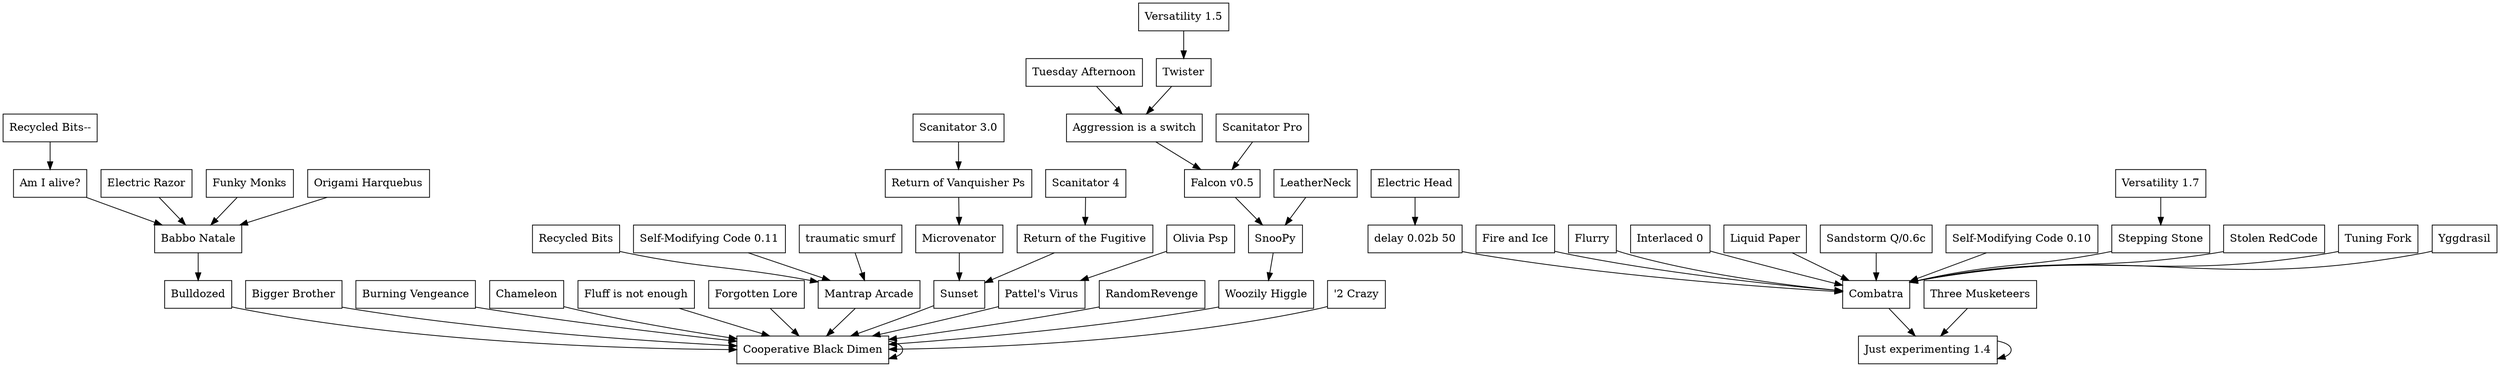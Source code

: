 // best counter graph for the Pspace top-50 Koenigstuhl 22-03-2023
digraph kpspace {
node [ shape = box ]
{rank = max; "Cooperative Black Dimen"; "Just experimenting 1.4";}
"Aggression is a switch"
 -> "Falcon v0.5"
"Am I alive?"
 -> "Babbo Natale"
"Babbo Natale"
 -> "Bulldozed"
"Bigger Brother"
 -> "Cooperative Black Dimen"
"Bulldozed"
 -> "Cooperative Black Dimen"
"Burning Vengeance"
 -> "Cooperative Black Dimen"
"Cooperative Black Dimen"
 -> "Cooperative Black Dimen"
"Chameleon"
 -> "Cooperative Black Dimen"
"Combatra"
 -> "Just experimenting 1.4"
"delay 0.02b 50"
 -> "Combatra"
"Electric Head"
 -> "delay 0.02b 50"
"Electric Razor"
 -> "Babbo Natale"
"Falcon v0.5"
 -> "SnooPy"
"Fire and Ice"
 -> "Combatra"
"Fluff is not enough"
 -> "Cooperative Black Dimen"
"Flurry"
 -> "Combatra"
"Forgotten Lore"
 -> "Cooperative Black Dimen"
"Funky Monks"
 -> "Babbo Natale"
"Interlaced 0"
 -> "Combatra"
"Just experimenting 1.4"
 -> "Just experimenting 1.4"
"LeatherNeck"
 -> "SnooPy"
"Liquid Paper"
 -> "Combatra"
"Mantrap Arcade"
 -> "Cooperative Black Dimen"
"Microvenator"
 -> "Sunset"
"Olivia Psp"
 -> "Pattel's Virus"
"Origami Harquebus"
 -> "Babbo Natale"
"Pattel's Virus"
 -> "Cooperative Black Dimen"
"RandomRevenge"
 -> "Cooperative Black Dimen"
"Recycled Bits"
 -> "Mantrap Arcade"
"Recycled Bits--"
 -> "Am I alive?"
"Return of the Fugitive"
 -> "Sunset"
"Return of Vanquisher Ps"
 -> "Microvenator"
"Sandstorm Q/0.6c"
 -> "Combatra"
"Scanitator 3.0"
 -> "Return of Vanquisher Ps"
"Scanitator 4"
 -> "Return of the Fugitive"
"Scanitator Pro"
 -> "Falcon v0.5"
"Self-Modifying Code 0.11"
 -> "Mantrap Arcade"
"Self-Modifying Code 0.10"
 -> "Combatra"
"SnooPy"
 -> "Woozily Higgle"
"Stepping Stone"
 -> "Combatra"
"Stolen RedCode"
 -> "Combatra"
"Sunset"
 -> "Cooperative Black Dimen"
"Three Musketeers"
 -> "Just experimenting 1.4"
"traumatic smurf"
 -> "Mantrap Arcade"
"Tuesday Afternoon"
 -> "Aggression is a switch"
"Tuning Fork"
 -> "Combatra"
"Twister"
 -> "Aggression is a switch"
"'2 Crazy"
 -> "Cooperative Black Dimen"
"Versatility 1.5"
 -> "Twister"
"Versatility 1.7"
 -> "Stepping Stone"
"Woozily Higgle"
 -> "Cooperative Black Dimen"
"Yggdrasil"
 -> "Combatra"
}
